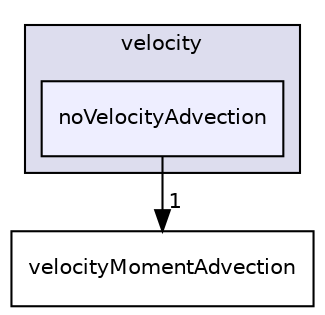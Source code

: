 digraph "noVelocityAdvection" {
  bgcolor=transparent;
  compound=true
  node [ fontsize="10", fontname="Helvetica"];
  edge [ labelfontsize="10", labelfontname="Helvetica"];
  subgraph clusterdir_893c6495a5a63d77c0149ab44f5a40de {
    graph [ bgcolor="#ddddee", pencolor="black", label="velocity" fontname="Helvetica", fontsize="10", URL="dir_893c6495a5a63d77c0149ab44f5a40de.html"]
  dir_578bc5b2d0c4566ef5375a052657dd62 [shape=box, label="noVelocityAdvection", style="filled", fillcolor="#eeeeff", pencolor="black", URL="dir_578bc5b2d0c4566ef5375a052657dd62.html"];
  }
  dir_0da885420b39e2e3f898d34931b2fab6 [shape=box label="velocityMomentAdvection" URL="dir_0da885420b39e2e3f898d34931b2fab6.html"];
  dir_578bc5b2d0c4566ef5375a052657dd62->dir_0da885420b39e2e3f898d34931b2fab6 [headlabel="1", labeldistance=1.5 headhref="dir_000290_000263.html"];
}
